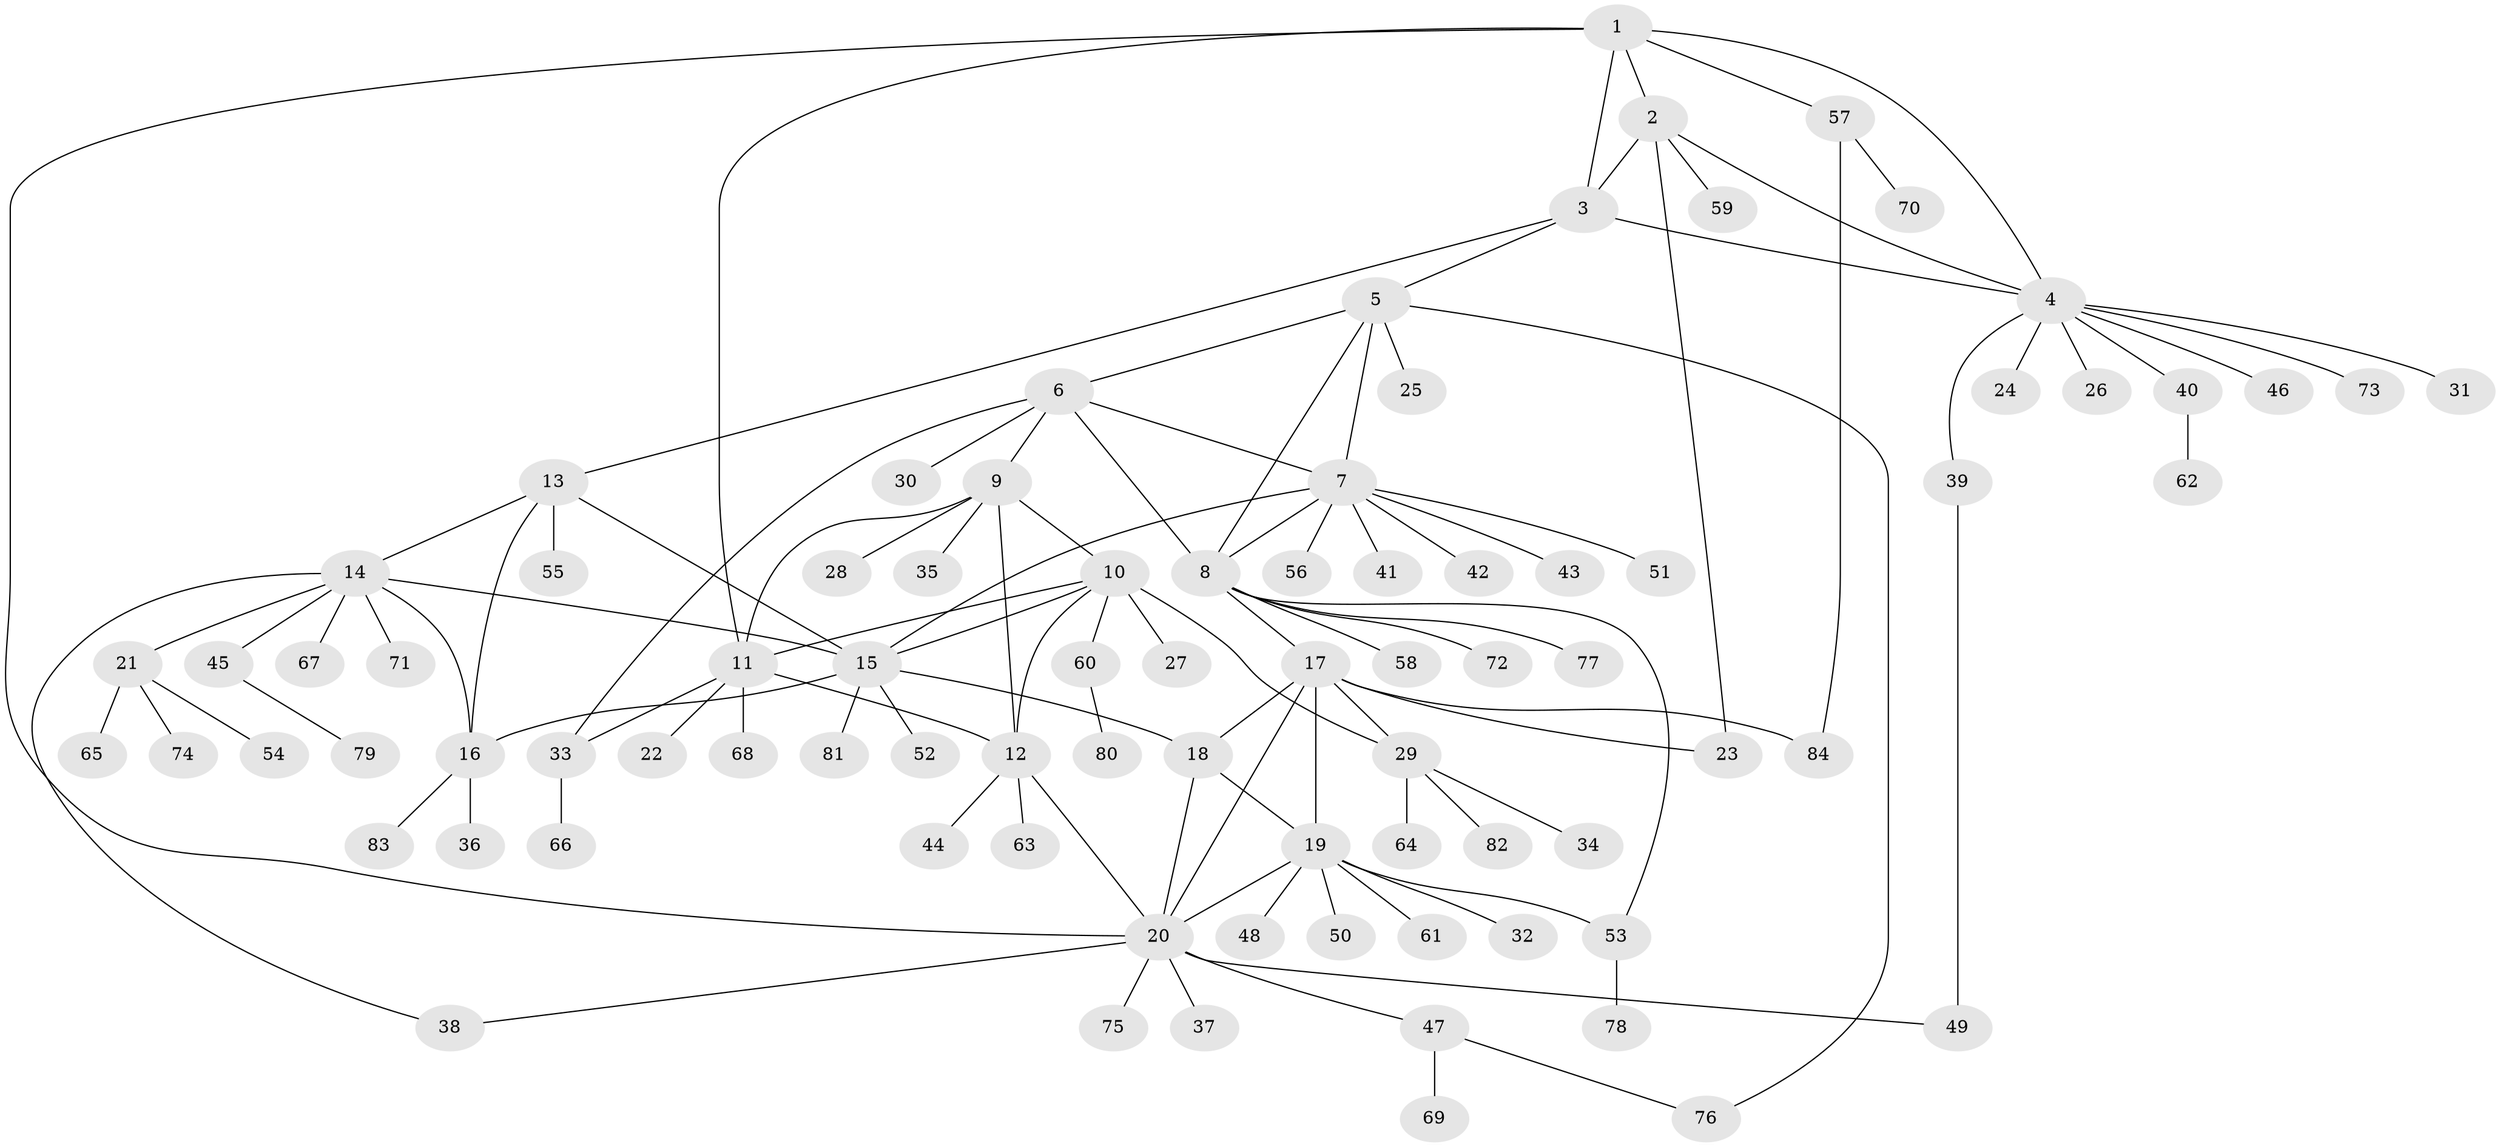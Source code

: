 // Generated by graph-tools (version 1.1) at 2025/11/02/27/25 16:11:30]
// undirected, 84 vertices, 112 edges
graph export_dot {
graph [start="1"]
  node [color=gray90,style=filled];
  1;
  2;
  3;
  4;
  5;
  6;
  7;
  8;
  9;
  10;
  11;
  12;
  13;
  14;
  15;
  16;
  17;
  18;
  19;
  20;
  21;
  22;
  23;
  24;
  25;
  26;
  27;
  28;
  29;
  30;
  31;
  32;
  33;
  34;
  35;
  36;
  37;
  38;
  39;
  40;
  41;
  42;
  43;
  44;
  45;
  46;
  47;
  48;
  49;
  50;
  51;
  52;
  53;
  54;
  55;
  56;
  57;
  58;
  59;
  60;
  61;
  62;
  63;
  64;
  65;
  66;
  67;
  68;
  69;
  70;
  71;
  72;
  73;
  74;
  75;
  76;
  77;
  78;
  79;
  80;
  81;
  82;
  83;
  84;
  1 -- 2;
  1 -- 3;
  1 -- 4;
  1 -- 11;
  1 -- 20;
  1 -- 57;
  2 -- 3;
  2 -- 4;
  2 -- 23;
  2 -- 59;
  3 -- 4;
  3 -- 5;
  3 -- 13;
  4 -- 24;
  4 -- 26;
  4 -- 31;
  4 -- 39;
  4 -- 40;
  4 -- 46;
  4 -- 73;
  5 -- 6;
  5 -- 7;
  5 -- 8;
  5 -- 25;
  5 -- 76;
  6 -- 7;
  6 -- 8;
  6 -- 9;
  6 -- 30;
  6 -- 33;
  7 -- 8;
  7 -- 15;
  7 -- 41;
  7 -- 42;
  7 -- 43;
  7 -- 51;
  7 -- 56;
  8 -- 17;
  8 -- 53;
  8 -- 58;
  8 -- 72;
  8 -- 77;
  9 -- 10;
  9 -- 11;
  9 -- 12;
  9 -- 28;
  9 -- 35;
  10 -- 11;
  10 -- 12;
  10 -- 15;
  10 -- 27;
  10 -- 29;
  10 -- 60;
  11 -- 12;
  11 -- 22;
  11 -- 33;
  11 -- 68;
  12 -- 20;
  12 -- 44;
  12 -- 63;
  13 -- 14;
  13 -- 15;
  13 -- 16;
  13 -- 55;
  14 -- 15;
  14 -- 16;
  14 -- 21;
  14 -- 38;
  14 -- 45;
  14 -- 67;
  14 -- 71;
  15 -- 16;
  15 -- 18;
  15 -- 52;
  15 -- 81;
  16 -- 36;
  16 -- 83;
  17 -- 18;
  17 -- 19;
  17 -- 20;
  17 -- 23;
  17 -- 29;
  17 -- 84;
  18 -- 19;
  18 -- 20;
  19 -- 20;
  19 -- 32;
  19 -- 48;
  19 -- 50;
  19 -- 53;
  19 -- 61;
  20 -- 37;
  20 -- 38;
  20 -- 47;
  20 -- 49;
  20 -- 75;
  21 -- 54;
  21 -- 65;
  21 -- 74;
  29 -- 34;
  29 -- 64;
  29 -- 82;
  33 -- 66;
  39 -- 49;
  40 -- 62;
  45 -- 79;
  47 -- 69;
  47 -- 76;
  53 -- 78;
  57 -- 70;
  57 -- 84;
  60 -- 80;
}
